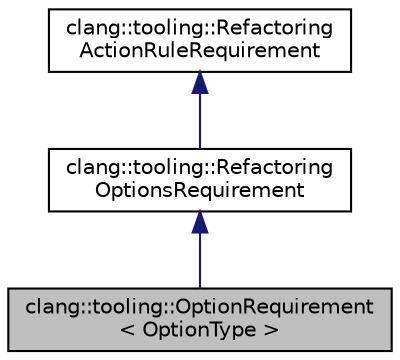 digraph "clang::tooling::OptionRequirement&lt; OptionType &gt;"
{
 // LATEX_PDF_SIZE
  bgcolor="transparent";
  edge [fontname="Helvetica",fontsize="10",labelfontname="Helvetica",labelfontsize="10"];
  node [fontname="Helvetica",fontsize="10",shape=record];
  Node1 [label="clang::tooling::OptionRequirement\l\< OptionType \>",height=0.2,width=0.4,color="black", fillcolor="grey75", style="filled", fontcolor="black",tooltip="A requirement that evaluates to the value of the given OptionType when the OptionType is a required o..."];
  Node2 -> Node1 [dir="back",color="midnightblue",fontsize="10",style="solid",fontname="Helvetica"];
  Node2 [label="clang::tooling::Refactoring\lOptionsRequirement",height=0.2,width=0.4,color="black",URL="$classclang_1_1tooling_1_1RefactoringOptionsRequirement.html",tooltip="A base class for any requirement that requires some refactoring options."];
  Node3 -> Node2 [dir="back",color="midnightblue",fontsize="10",style="solid",fontname="Helvetica"];
  Node3 [label="clang::tooling::Refactoring\lActionRuleRequirement",height=0.2,width=0.4,color="black",URL="$classclang_1_1tooling_1_1RefactoringActionRuleRequirement.html",tooltip="A refactoring action rule requirement determines when a refactoring action rule can be invoked."];
}
